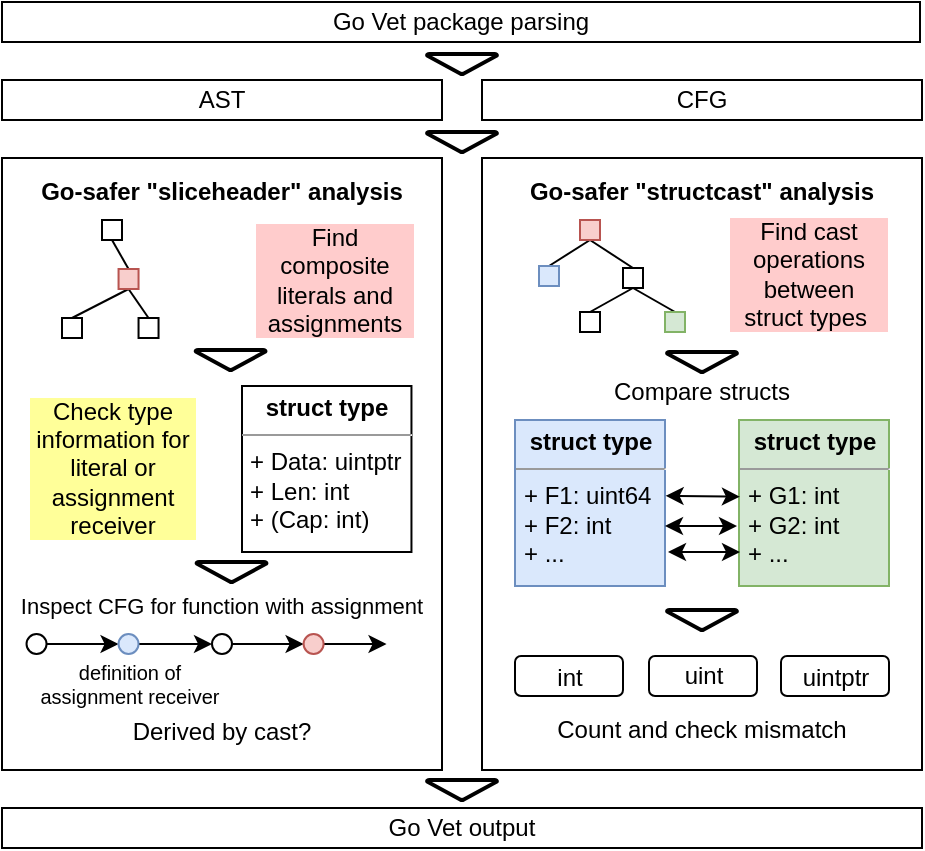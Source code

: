 <mxfile version="13.4.9" type="device"><diagram id="8fB2gQudHLD6UneftQEw" name="Page-1"><mxGraphModel dx="1240" dy="710" grid="1" gridSize="10" guides="1" tooltips="1" connect="1" arrows="1" fold="1" page="1" pageScale="1" pageWidth="1169" pageHeight="827" math="0" shadow="0"><root><mxCell id="0"/><mxCell id="1" parent="0"/><mxCell id="_v6tF-EznH95ZNMXKcYV-4" value="" style="rounded=0;whiteSpace=wrap;html=1;" parent="1" vertex="1"><mxGeometry x="80" y="194" width="220" height="306" as="geometry"/></mxCell><mxCell id="_v6tF-EznH95ZNMXKcYV-1" value="Go Vet package parsing" style="rounded=0;whiteSpace=wrap;html=1;" parent="1" vertex="1"><mxGeometry x="80" y="116" width="459" height="20" as="geometry"/></mxCell><mxCell id="_v6tF-EznH95ZNMXKcYV-2" value="AST" style="rounded=0;whiteSpace=wrap;html=1;" parent="1" vertex="1"><mxGeometry x="80" y="155" width="220" height="20" as="geometry"/></mxCell><mxCell id="_v6tF-EznH95ZNMXKcYV-3" value="CFG" style="rounded=0;whiteSpace=wrap;html=1;" parent="1" vertex="1"><mxGeometry x="320" y="155" width="220" height="20" as="geometry"/></mxCell><mxCell id="_v6tF-EznH95ZNMXKcYV-5" value="&lt;b&gt;Go-safer &quot;sliceheader&quot; analysis&lt;/b&gt;" style="text;html=1;strokeColor=none;fillColor=none;align=center;verticalAlign=bottom;whiteSpace=wrap;rounded=0;" parent="1" vertex="1"><mxGeometry x="80" y="200" width="220" height="20" as="geometry"/></mxCell><mxCell id="_v6tF-EznH95ZNMXKcYV-9" value="" style="rounded=0;whiteSpace=wrap;html=1;align=left;" parent="1" vertex="1"><mxGeometry x="130" y="225" width="10" height="10" as="geometry"/></mxCell><mxCell id="_v6tF-EznH95ZNMXKcYV-30" style="edgeStyle=none;rounded=0;orthogonalLoop=1;jettySize=auto;html=1;exitX=0.5;exitY=0;exitDx=0;exitDy=0;entryX=0.5;entryY=1;entryDx=0;entryDy=0;endArrow=none;endFill=0;" parent="1" source="_v6tF-EznH95ZNMXKcYV-23" target="_v6tF-EznH95ZNMXKcYV-9" edge="1"><mxGeometry relative="1" as="geometry"/></mxCell><mxCell id="_v6tF-EznH95ZNMXKcYV-31" style="edgeStyle=none;rounded=0;orthogonalLoop=1;jettySize=auto;html=1;exitX=0.5;exitY=1;exitDx=0;exitDy=0;entryX=0.5;entryY=0;entryDx=0;entryDy=0;endArrow=none;endFill=0;" parent="1" source="_v6tF-EznH95ZNMXKcYV-23" target="_v6tF-EznH95ZNMXKcYV-24" edge="1"><mxGeometry relative="1" as="geometry"/></mxCell><mxCell id="_v6tF-EznH95ZNMXKcYV-32" style="edgeStyle=none;rounded=0;orthogonalLoop=1;jettySize=auto;html=1;exitX=0.5;exitY=1;exitDx=0;exitDy=0;entryX=0.5;entryY=0;entryDx=0;entryDy=0;endArrow=none;endFill=0;" parent="1" source="_v6tF-EznH95ZNMXKcYV-23" target="_v6tF-EznH95ZNMXKcYV-25" edge="1"><mxGeometry relative="1" as="geometry"/></mxCell><mxCell id="_v6tF-EznH95ZNMXKcYV-23" value="" style="rounded=0;whiteSpace=wrap;html=1;align=left;fillColor=#f8cecc;strokeColor=#b85450;" parent="1" vertex="1"><mxGeometry x="138.27" y="249.5" width="10" height="10" as="geometry"/></mxCell><mxCell id="_v6tF-EznH95ZNMXKcYV-24" value="" style="rounded=0;whiteSpace=wrap;html=1;align=left;" parent="1" vertex="1"><mxGeometry x="148.27" y="274" width="10" height="10" as="geometry"/></mxCell><mxCell id="_v6tF-EznH95ZNMXKcYV-25" value="" style="rounded=0;whiteSpace=wrap;html=1;align=left;" parent="1" vertex="1"><mxGeometry x="110" y="274" width="10" height="10" as="geometry"/></mxCell><mxCell id="_v6tF-EznH95ZNMXKcYV-29" style="edgeStyle=none;rounded=0;orthogonalLoop=1;jettySize=auto;html=1;entryX=0.25;entryY=0;entryDx=0;entryDy=0;endArrow=none;endFill=0;" parent="1" source="_v6tF-EznH95ZNMXKcYV-23" target="_v6tF-EznH95ZNMXKcYV-23" edge="1"><mxGeometry relative="1" as="geometry"/></mxCell><mxCell id="_v6tF-EznH95ZNMXKcYV-34" value="&lt;p style=&quot;margin: 4px 0px 0px ; text-align: center&quot;&gt;&lt;b&gt;&lt;font style=&quot;font-size: 12px&quot;&gt;struct type&lt;/font&gt;&lt;/b&gt;&lt;/p&gt;&lt;hr size=&quot;1&quot;&gt;&lt;p style=&quot;margin: 0px 0px 0px 4px&quot;&gt;&lt;font style=&quot;font-size: 12px&quot;&gt;+ Data: uintptr&lt;/font&gt;&lt;/p&gt;&lt;p style=&quot;margin: 0px 0px 0px 4px&quot;&gt;&lt;font style=&quot;font-size: 12px&quot;&gt;+ Len: int&lt;/font&gt;&lt;/p&gt;&lt;p style=&quot;margin: 0px 0px 0px 4px&quot;&gt;&lt;font style=&quot;font-size: 12px&quot;&gt;+ (Cap: int)&lt;/font&gt;&lt;/p&gt;" style="verticalAlign=top;align=left;overflow=fill;fontSize=12;fontFamily=Helvetica;html=1;labelBackgroundColor=none;" parent="1" vertex="1"><mxGeometry x="200" y="308" width="84.73" height="83" as="geometry"/></mxCell><mxCell id="_v6tF-EznH95ZNMXKcYV-37" value="Check type information for literal or assignment receiver" style="text;html=1;strokeColor=none;fillColor=none;align=center;verticalAlign=middle;whiteSpace=wrap;rounded=0;labelBackgroundColor=#FFFF99;" parent="1" vertex="1"><mxGeometry x="93.41" y="312" width="84.5" height="73" as="geometry"/></mxCell><mxCell id="_v6tF-EznH95ZNMXKcYV-41" value="" style="strokeWidth=2;html=1;shape=mxgraph.flowchart.merge_or_storage;whiteSpace=wrap;labelBackgroundColor=none;fillColor=none;gradientColor=none;align=left;" parent="1" vertex="1"><mxGeometry x="176.8" y="290" width="35" height="10" as="geometry"/></mxCell><mxCell id="_v6tF-EznH95ZNMXKcYV-42" value="" style="strokeWidth=2;html=1;shape=mxgraph.flowchart.merge_or_storage;whiteSpace=wrap;labelBackgroundColor=none;fillColor=none;gradientColor=none;align=left;" parent="1" vertex="1"><mxGeometry x="177.27" y="396" width="35" height="10" as="geometry"/></mxCell><mxCell id="KsZQeNHulc2rZhCWVzLF-7" style="edgeStyle=orthogonalEdgeStyle;rounded=0;orthogonalLoop=1;jettySize=auto;html=1;exitX=1;exitY=0.5;exitDx=0;exitDy=0;entryX=0;entryY=0.5;entryDx=0;entryDy=0;" parent="1" source="_v6tF-EznH95ZNMXKcYV-44" target="_v6tF-EznH95ZNMXKcYV-45" edge="1"><mxGeometry relative="1" as="geometry"/></mxCell><mxCell id="_v6tF-EznH95ZNMXKcYV-44" value="" style="ellipse;whiteSpace=wrap;html=1;aspect=fixed;labelBackgroundColor=none;strokeColor=#000000;fillColor=none;gradientColor=none;align=left;" parent="1" vertex="1"><mxGeometry x="92.27" y="432" width="10" height="10" as="geometry"/></mxCell><mxCell id="KsZQeNHulc2rZhCWVzLF-8" style="edgeStyle=orthogonalEdgeStyle;rounded=0;orthogonalLoop=1;jettySize=auto;html=1;exitX=1;exitY=0.5;exitDx=0;exitDy=0;entryX=0;entryY=0.5;entryDx=0;entryDy=0;" parent="1" source="_v6tF-EznH95ZNMXKcYV-45" target="_v6tF-EznH95ZNMXKcYV-46" edge="1"><mxGeometry relative="1" as="geometry"/></mxCell><mxCell id="_v6tF-EznH95ZNMXKcYV-45" value="" style="ellipse;whiteSpace=wrap;html=1;aspect=fixed;labelBackgroundColor=none;strokeColor=#6c8ebf;fillColor=#dae8fc;align=left;" parent="1" vertex="1"><mxGeometry x="138.27" y="432" width="10" height="10" as="geometry"/></mxCell><mxCell id="KsZQeNHulc2rZhCWVzLF-10" style="edgeStyle=orthogonalEdgeStyle;rounded=0;orthogonalLoop=1;jettySize=auto;html=1;exitX=1;exitY=0.5;exitDx=0;exitDy=0;entryX=0;entryY=0.5;entryDx=0;entryDy=0;" parent="1" source="_v6tF-EznH95ZNMXKcYV-46" target="_v6tF-EznH95ZNMXKcYV-47" edge="1"><mxGeometry relative="1" as="geometry"/></mxCell><mxCell id="_v6tF-EznH95ZNMXKcYV-46" value="" style="ellipse;whiteSpace=wrap;html=1;aspect=fixed;labelBackgroundColor=none;strokeColor=#000000;fillColor=none;gradientColor=none;align=left;" parent="1" vertex="1"><mxGeometry x="185" y="432" width="10" height="10" as="geometry"/></mxCell><mxCell id="KsZQeNHulc2rZhCWVzLF-13" style="edgeStyle=orthogonalEdgeStyle;rounded=0;orthogonalLoop=1;jettySize=auto;html=1;exitX=1;exitY=0.5;exitDx=0;exitDy=0;entryX=0;entryY=0.5;entryDx=0;entryDy=0;" parent="1" source="_v6tF-EznH95ZNMXKcYV-47" edge="1"><mxGeometry relative="1" as="geometry"><mxPoint x="272.27" y="437" as="targetPoint"/></mxGeometry></mxCell><mxCell id="_v6tF-EznH95ZNMXKcYV-47" value="" style="ellipse;whiteSpace=wrap;html=1;aspect=fixed;labelBackgroundColor=none;strokeColor=#b85450;fillColor=#f8cecc;align=left;" parent="1" vertex="1"><mxGeometry x="230.8" y="432" width="10" height="10" as="geometry"/></mxCell><mxCell id="_v6tF-EznH95ZNMXKcYV-51" value="&lt;div&gt;&lt;span&gt;&lt;font style=&quot;font-size: 11px&quot;&gt;Inspect CFG for function with assignment&lt;/font&gt;&lt;/span&gt;&lt;/div&gt;" style="text;html=1;strokeColor=none;fillColor=none;align=center;verticalAlign=middle;whiteSpace=wrap;rounded=0;labelBackgroundColor=none;" parent="1" vertex="1"><mxGeometry x="79.73" y="408" width="220" height="20" as="geometry"/></mxCell><mxCell id="_v6tF-EznH95ZNMXKcYV-57" value="&lt;div style=&quot;text-align: center ; font-size: 10px&quot;&gt;&lt;font face=&quot;helvetica&quot;&gt;definition of assignment receiver&lt;/font&gt;&lt;/div&gt;" style="text;whiteSpace=wrap;html=1;verticalAlign=middle;" parent="1" vertex="1"><mxGeometry x="93.41" y="442" width="99.73" height="30" as="geometry"/></mxCell><mxCell id="_v6tF-EznH95ZNMXKcYV-88" value="" style="strokeWidth=2;html=1;shape=mxgraph.flowchart.merge_or_storage;whiteSpace=wrap;labelBackgroundColor=none;fillColor=none;gradientColor=none;align=left;" parent="1" vertex="1"><mxGeometry x="292.5" y="142" width="35" height="10" as="geometry"/></mxCell><mxCell id="_v6tF-EznH95ZNMXKcYV-89" value="" style="strokeWidth=2;html=1;shape=mxgraph.flowchart.merge_or_storage;whiteSpace=wrap;labelBackgroundColor=none;fillColor=none;gradientColor=none;align=left;" parent="1" vertex="1"><mxGeometry x="292.5" y="181" width="35" height="10" as="geometry"/></mxCell><mxCell id="_v6tF-EznH95ZNMXKcYV-90" value="" style="strokeWidth=2;html=1;shape=mxgraph.flowchart.merge_or_storage;whiteSpace=wrap;labelBackgroundColor=none;fillColor=none;gradientColor=none;align=left;" parent="1" vertex="1"><mxGeometry x="292.5" y="505" width="35" height="10" as="geometry"/></mxCell><mxCell id="_v6tF-EznH95ZNMXKcYV-91" value="Go Vet output" style="rounded=0;whiteSpace=wrap;html=1;" parent="1" vertex="1"><mxGeometry x="80" y="519" width="460" height="20" as="geometry"/></mxCell><mxCell id="_v6tF-EznH95ZNMXKcYV-92" value="" style="rounded=0;whiteSpace=wrap;html=1;" parent="1" vertex="1"><mxGeometry x="320" y="194" width="220" height="306" as="geometry"/></mxCell><mxCell id="_v6tF-EznH95ZNMXKcYV-93" value="&lt;b&gt;&lt;font style=&quot;font-size: 12px&quot;&gt;Go-safer &quot;structcast&quot; analysis&lt;/font&gt;&lt;/b&gt;" style="text;html=1;strokeColor=none;fillColor=none;align=center;verticalAlign=bottom;whiteSpace=wrap;rounded=0;" parent="1" vertex="1"><mxGeometry x="320" y="200" width="220" height="20" as="geometry"/></mxCell><mxCell id="_v6tF-EznH95ZNMXKcYV-105" style="edgeStyle=none;rounded=0;orthogonalLoop=1;jettySize=auto;html=1;exitX=0.5;exitY=1;exitDx=0;exitDy=0;entryX=0.5;entryY=0;entryDx=0;entryDy=0;endArrow=none;endFill=0;" parent="1" source="_v6tF-EznH95ZNMXKcYV-94" target="_v6tF-EznH95ZNMXKcYV-101" edge="1"><mxGeometry relative="1" as="geometry"/></mxCell><mxCell id="_v6tF-EznH95ZNMXKcYV-106" style="edgeStyle=none;rounded=0;orthogonalLoop=1;jettySize=auto;html=1;exitX=0.5;exitY=1;exitDx=0;exitDy=0;entryX=0.5;entryY=0;entryDx=0;entryDy=0;endArrow=none;endFill=0;" parent="1" source="_v6tF-EznH95ZNMXKcYV-94" target="_v6tF-EznH95ZNMXKcYV-102" edge="1"><mxGeometry relative="1" as="geometry"/></mxCell><mxCell id="_v6tF-EznH95ZNMXKcYV-94" value="" style="rounded=0;whiteSpace=wrap;html=1;labelBackgroundColor=none;strokeColor=#000000;fillColor=none;gradientColor=none;align=left;" parent="1" vertex="1"><mxGeometry x="390.5" y="249" width="10" height="10" as="geometry"/></mxCell><mxCell id="_v6tF-EznH95ZNMXKcYV-103" style="edgeStyle=none;rounded=0;orthogonalLoop=1;jettySize=auto;html=1;exitX=0.5;exitY=1;exitDx=0;exitDy=0;entryX=0.5;entryY=0;entryDx=0;entryDy=0;endArrow=none;endFill=0;" parent="1" source="_v6tF-EznH95ZNMXKcYV-95" target="_v6tF-EznH95ZNMXKcYV-100" edge="1"><mxGeometry relative="1" as="geometry"/></mxCell><mxCell id="_v6tF-EznH95ZNMXKcYV-104" style="edgeStyle=none;rounded=0;orthogonalLoop=1;jettySize=auto;html=1;exitX=0.5;exitY=1;exitDx=0;exitDy=0;entryX=0.5;entryY=0;entryDx=0;entryDy=0;endArrow=none;endFill=0;" parent="1" source="_v6tF-EznH95ZNMXKcYV-95" target="_v6tF-EznH95ZNMXKcYV-94" edge="1"><mxGeometry relative="1" as="geometry"/></mxCell><mxCell id="_v6tF-EznH95ZNMXKcYV-95" value="" style="rounded=0;whiteSpace=wrap;html=1;labelBackgroundColor=none;strokeColor=#b85450;fillColor=#f8cecc;align=left;" parent="1" vertex="1"><mxGeometry x="369" y="225" width="10" height="10" as="geometry"/></mxCell><mxCell id="_v6tF-EznH95ZNMXKcYV-100" value="" style="rounded=0;whiteSpace=wrap;html=1;labelBackgroundColor=none;strokeColor=#6c8ebf;fillColor=#dae8fc;align=left;" parent="1" vertex="1"><mxGeometry x="348.5" y="248" width="10" height="10" as="geometry"/></mxCell><mxCell id="_v6tF-EznH95ZNMXKcYV-101" value="" style="rounded=0;whiteSpace=wrap;html=1;labelBackgroundColor=none;strokeColor=#000000;fillColor=none;gradientColor=none;align=left;" parent="1" vertex="1"><mxGeometry x="369" y="271" width="10" height="10" as="geometry"/></mxCell><mxCell id="_v6tF-EznH95ZNMXKcYV-102" value="" style="rounded=0;whiteSpace=wrap;html=1;labelBackgroundColor=none;strokeColor=#82b366;fillColor=#d5e8d4;align=left;" parent="1" vertex="1"><mxGeometry x="411.5" y="271" width="10" height="10" as="geometry"/></mxCell><mxCell id="_v6tF-EznH95ZNMXKcYV-109" value="" style="strokeWidth=2;html=1;shape=mxgraph.flowchart.merge_or_storage;whiteSpace=wrap;labelBackgroundColor=none;fillColor=none;gradientColor=none;align=left;" parent="1" vertex="1"><mxGeometry x="412.5" y="291" width="35" height="10" as="geometry"/></mxCell><mxCell id="_v6tF-EznH95ZNMXKcYV-110" value="&lt;p style=&quot;margin: 4px 0px 0px ; text-align: center&quot;&gt;&lt;b&gt;&lt;font style=&quot;font-size: 12px&quot;&gt;struct type&lt;/font&gt;&lt;/b&gt;&lt;/p&gt;&lt;hr size=&quot;1&quot;&gt;&lt;p style=&quot;margin: 0px 0px 0px 4px&quot;&gt;&lt;font style=&quot;font-size: 12px&quot;&gt;+ F1: uint64&lt;/font&gt;&lt;/p&gt;&lt;p style=&quot;margin: 0px 0px 0px 4px&quot;&gt;&lt;font style=&quot;font-size: 12px&quot;&gt;+ F2: int&lt;/font&gt;&lt;/p&gt;&lt;p style=&quot;margin: 0px 0px 0px 4px&quot;&gt;&lt;font style=&quot;font-size: 12px&quot;&gt;+ ...&lt;/font&gt;&lt;/p&gt;" style="verticalAlign=top;align=left;overflow=fill;fontSize=12;fontFamily=Helvetica;html=1;labelBackgroundColor=none;fillColor=#dae8fc;strokeColor=#6c8ebf;" parent="1" vertex="1"><mxGeometry x="336.5" y="325" width="75" height="83" as="geometry"/></mxCell><mxCell id="_v6tF-EznH95ZNMXKcYV-111" value="&lt;p style=&quot;margin: 4px 0px 0px ; text-align: center&quot;&gt;&lt;b&gt;&lt;font style=&quot;font-size: 12px&quot;&gt;struct type&lt;/font&gt;&lt;/b&gt;&lt;/p&gt;&lt;hr size=&quot;1&quot;&gt;&lt;p style=&quot;margin: 0px 0px 0px 4px&quot;&gt;&lt;font style=&quot;font-size: 12px&quot;&gt;+ G1: int&lt;/font&gt;&lt;/p&gt;&lt;p style=&quot;margin: 0px 0px 0px 4px&quot;&gt;&lt;font style=&quot;font-size: 12px&quot;&gt;+ G2: int&lt;/font&gt;&lt;/p&gt;&lt;p style=&quot;margin: 0px 0px 0px 4px&quot;&gt;&lt;font style=&quot;font-size: 12px&quot;&gt;+ ...&lt;/font&gt;&lt;/p&gt;" style="verticalAlign=top;align=left;overflow=fill;fontSize=12;fontFamily=Helvetica;html=1;labelBackgroundColor=none;fillColor=#d5e8d4;strokeColor=#82b366;" parent="1" vertex="1"><mxGeometry x="448.5" y="325" width="75" height="83" as="geometry"/></mxCell><mxCell id="_v6tF-EznH95ZNMXKcYV-112" value="" style="endArrow=classic;startArrow=classic;html=1;entryX=0.006;entryY=0.462;entryDx=0;entryDy=0;exitX=1.004;exitY=0.457;exitDx=0;exitDy=0;exitPerimeter=0;entryPerimeter=0;" parent="1" source="_v6tF-EznH95ZNMXKcYV-110" target="_v6tF-EznH95ZNMXKcYV-111" edge="1"><mxGeometry width="50" height="50" relative="1" as="geometry"><mxPoint x="412.5" y="355" as="sourcePoint"/><mxPoint x="460.5" y="398" as="targetPoint"/></mxGeometry></mxCell><mxCell id="_v6tF-EznH95ZNMXKcYV-113" value="" style="endArrow=classic;startArrow=classic;html=1;entryX=0;entryY=0.5;entryDx=0;entryDy=0;" parent="1" edge="1"><mxGeometry width="50" height="50" relative="1" as="geometry"><mxPoint x="411.5" y="378" as="sourcePoint"/><mxPoint x="447.5" y="378" as="targetPoint"/><Array as="points"><mxPoint x="419.5" y="378"/></Array></mxGeometry></mxCell><mxCell id="_v6tF-EznH95ZNMXKcYV-114" value="" style="endArrow=classic;startArrow=classic;html=1;entryX=0;entryY=0.5;entryDx=0;entryDy=0;" parent="1" edge="1"><mxGeometry width="50" height="50" relative="1" as="geometry"><mxPoint x="413" y="391" as="sourcePoint"/><mxPoint x="449" y="391" as="targetPoint"/></mxGeometry></mxCell><mxCell id="_v6tF-EznH95ZNMXKcYV-115" value="" style="strokeWidth=2;html=1;shape=mxgraph.flowchart.merge_or_storage;whiteSpace=wrap;labelBackgroundColor=none;fillColor=none;gradientColor=none;align=left;" parent="1" vertex="1"><mxGeometry x="412.5" y="420" width="35" height="10" as="geometry"/></mxCell><mxCell id="_v6tF-EznH95ZNMXKcYV-116" value="&lt;font style=&quot;font-size: 12px&quot;&gt;int&lt;/font&gt;" style="rounded=1;whiteSpace=wrap;html=1;labelBackgroundColor=none;strokeColor=#000000;fillColor=none;gradientColor=none;align=center;verticalAlign=bottom;" parent="1" vertex="1"><mxGeometry x="336.5" y="443" width="54" height="20" as="geometry"/></mxCell><mxCell id="_v6tF-EznH95ZNMXKcYV-119" value="&lt;font style=&quot;font-size: 12px&quot;&gt;Count and check mismatch&lt;/font&gt;" style="text;html=1;strokeColor=none;fillColor=none;align=center;verticalAlign=middle;whiteSpace=wrap;rounded=0;labelBackgroundColor=none;" parent="1" vertex="1"><mxGeometry x="320" y="470" width="220" height="20" as="geometry"/></mxCell><mxCell id="_v6tF-EznH95ZNMXKcYV-120" value="&lt;font style=&quot;font-size: 12px&quot;&gt;uintptr&lt;/font&gt;" style="rounded=1;whiteSpace=wrap;html=1;labelBackgroundColor=none;strokeColor=#000000;fillColor=none;gradientColor=none;align=center;verticalAlign=bottom;" parent="1" vertex="1"><mxGeometry x="469.5" y="443" width="54" height="20" as="geometry"/></mxCell><mxCell id="_v6tF-EznH95ZNMXKcYV-121" value="&lt;font style=&quot;font-size: 12px&quot;&gt;uint&lt;/font&gt;" style="rounded=1;whiteSpace=wrap;html=1;labelBackgroundColor=none;strokeColor=#000000;fillColor=none;gradientColor=none;align=center;verticalAlign=middle;" parent="1" vertex="1"><mxGeometry x="403.5" y="443" width="54" height="20" as="geometry"/></mxCell><mxCell id="KsZQeNHulc2rZhCWVzLF-16" value="&lt;font style=&quot;font-size: 12px&quot;&gt;Derived by cast?&lt;/font&gt;" style="text;html=1;strokeColor=none;fillColor=none;align=center;verticalAlign=middle;whiteSpace=wrap;rounded=0;labelBackgroundColor=none;" parent="1" vertex="1"><mxGeometry x="80" y="471" width="220" height="20" as="geometry"/></mxCell><mxCell id="pXg4DpgbYBIWjrDA-CT0-2" value="&lt;font style=&quot;font-size: 12px&quot;&gt;Compare structs&lt;/font&gt;" style="text;html=1;strokeColor=none;fillColor=none;align=center;verticalAlign=middle;whiteSpace=wrap;rounded=0;labelBackgroundColor=none;" parent="1" vertex="1"><mxGeometry x="320" y="301" width="220" height="20" as="geometry"/></mxCell><mxCell id="pXg4DpgbYBIWjrDA-CT0-4" value="Find cast operations between struct&amp;nbsp;types&amp;nbsp;" style="text;html=1;strokeColor=none;fillColor=none;align=center;verticalAlign=middle;whiteSpace=wrap;rounded=0;labelBackgroundColor=#FFCCCC;" parent="1" vertex="1"><mxGeometry x="442.5" y="218" width="81" height="67" as="geometry"/></mxCell><mxCell id="pXg4DpgbYBIWjrDA-CT0-5" value="Find composite literals and assignments" style="text;html=1;strokeColor=none;fillColor=none;align=center;verticalAlign=middle;whiteSpace=wrap;rounded=0;labelBackgroundColor=#FFCCCC;" parent="1" vertex="1"><mxGeometry x="205.5" y="221" width="81" height="67" as="geometry"/></mxCell></root></mxGraphModel></diagram></mxfile>